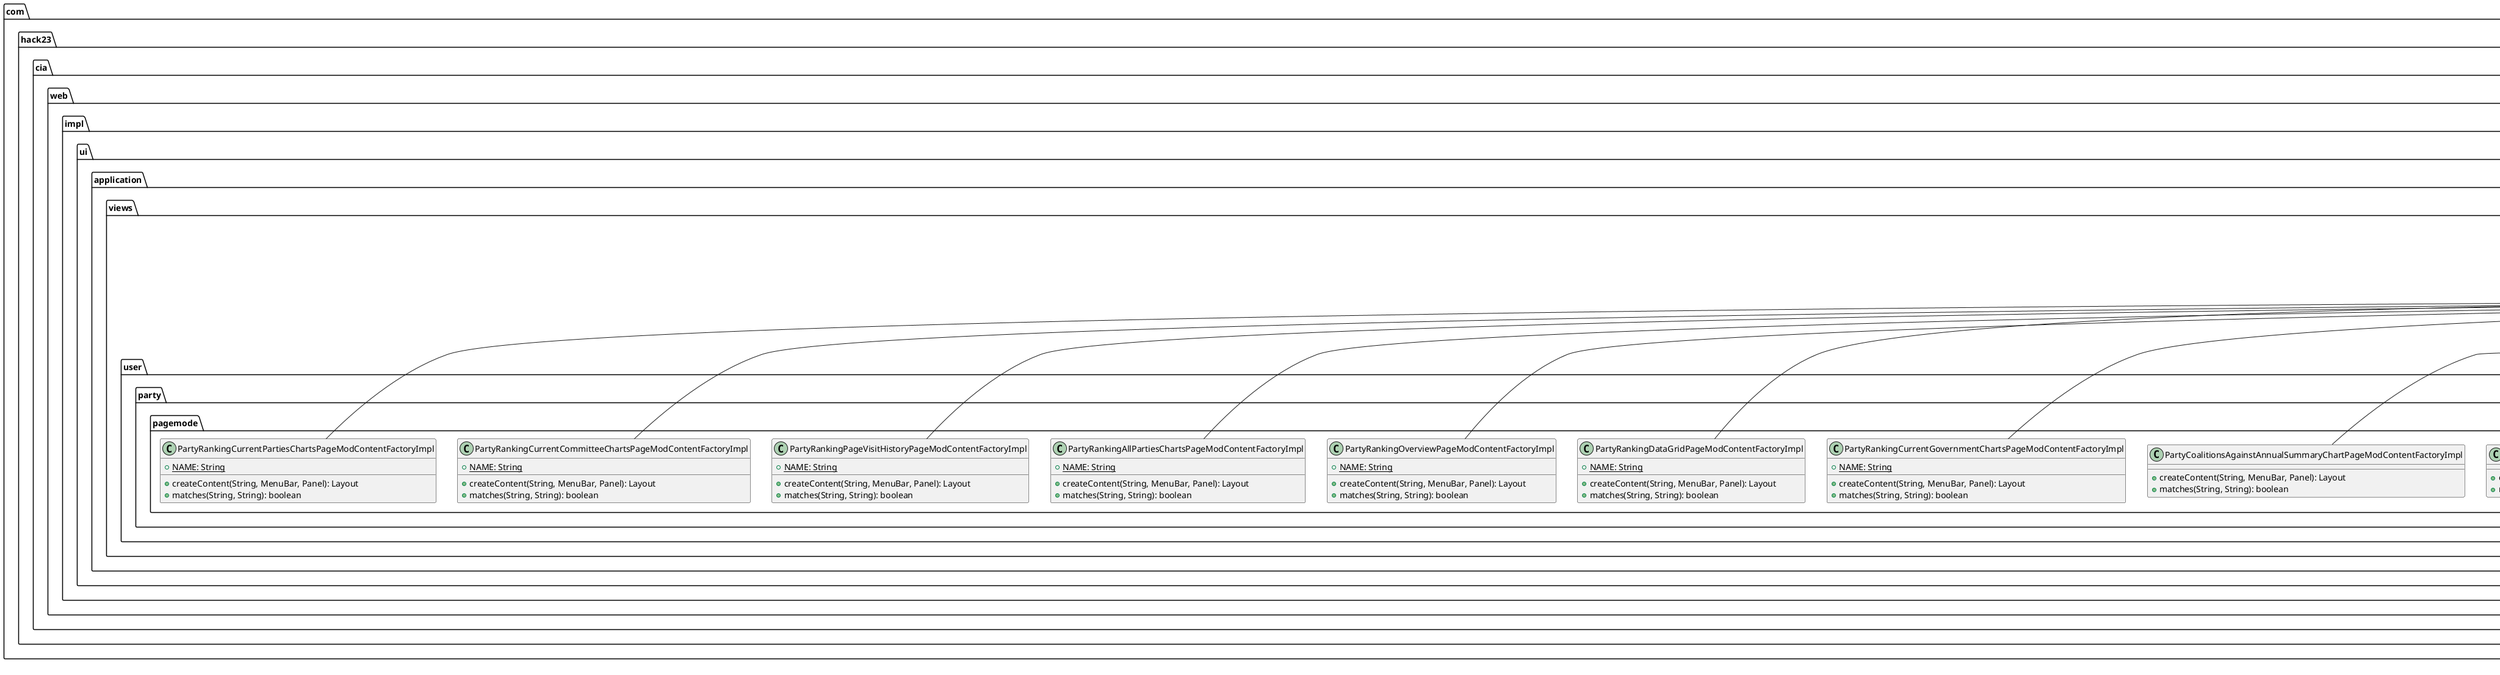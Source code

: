 @startuml
    namespace com.hack23.cia.web.impl.ui.application.views.user.party.pagemode {

        class PartyDocumentActivityPageModContentFactoryImpl [[PartyDocumentActivityPageModContentFactoryImpl.html]] {
            +createContent(String, MenuBar, Panel): Layout
            +matches(String, String): boolean
        }

        class PartyPageVisitHistoryPageModContentFactoryImpl [[PartyPageVisitHistoryPageModContentFactoryImpl.html]] {
            +createContent(String, MenuBar, Panel): Layout
            +matches(String, String): boolean
        }

        class PartyRankingOverviewPageModContentFactoryImpl [[PartyRankingOverviewPageModContentFactoryImpl.html]] {
            {static} +NAME: String
            +createContent(String, MenuBar, Panel): Layout
            +matches(String, String): boolean
        }

        class PartyVoteHistoryPageModContentFactoryImpl [[PartyVoteHistoryPageModContentFactoryImpl.html]] {
            +createContent(String, MenuBar, Panel): Layout
            +matches(String, String): boolean
        }

        class PartyCurrentMembersPageModContentFactoryImpl [[PartyCurrentMembersPageModContentFactoryImpl.html]] {
            +createContent(String, MenuBar, Panel): Layout
            +matches(String, String): boolean
        }

        class PartyCurrentLeadersPageModContentFactoryImpl [[PartyCurrentLeadersPageModContentFactoryImpl.html]] {
            +createContent(String, MenuBar, Panel): Layout
            +matches(String, String): boolean
        }

        class PartyWonDailySummaryChartPageModContentFactoryImpl [[PartyWonDailySummaryChartPageModContentFactoryImpl.html]] {
            +createContent(String, MenuBar, Panel): Layout
            +matches(String, String): boolean
        }

        class PartyCommitteeBallotDecisionSummaryPageModContentFactoryImpl [[PartyCommitteeBallotDecisionSummaryPageModContentFactoryImpl.html]] {
            +createContent(String, MenuBar, Panel): Layout
            +matches(String, String): boolean
        }

        class PartyRoleGhantPageModContentFactoryImpl [[PartyRoleGhantPageModContentFactoryImpl.html]] {
            +createContent(String, MenuBar, Panel): Layout
            +matches(String, String): boolean
        }

        class PartyCoalitionsAgainstAnnualSummaryChartPageModContentFactoryImpl [[PartyCoalitionsAgainstAnnualSummaryChartPageModContentFactoryImpl.html]] {
            +createContent(String, MenuBar, Panel): Layout
            +matches(String, String): boolean
        }

        class PartyRankingPageVisitHistoryPageModContentFactoryImpl [[PartyRankingPageVisitHistoryPageModContentFactoryImpl.html]] {
            {static} +NAME: String
            +createContent(String, MenuBar, Panel): Layout
            +matches(String, String): boolean
        }

        class PartySupportAnnualSummaryChartPageModContentFactoryImpl [[PartySupportAnnualSummaryChartPageModContentFactoryImpl.html]] {
            +createContent(String, MenuBar, Panel): Layout
            +matches(String, String): boolean
        }

        class PartyOverviewPageModContentFactoryImpl [[PartyOverviewPageModContentFactoryImpl.html]] {
            +createContent(String, MenuBar, Panel): Layout
            +matches(String, String): boolean
        }

        class PartyRankingCurrentGovernmentChartsPageModContentFactoryImpl [[PartyRankingCurrentGovernmentChartsPageModContentFactoryImpl.html]] {
            {static} +NAME: String
            +createContent(String, MenuBar, Panel): Layout
            +matches(String, String): boolean
        }

        class PartyGovernmentRolesPageModContentFactoryImpl [[PartyGovernmentRolesPageModContentFactoryImpl.html]] {
            +createContent(String, MenuBar, Panel): Layout
            +matches(String, String): boolean
        }

        class PartyLeaderHistoryPageModContentFactoryImpl [[PartyLeaderHistoryPageModContentFactoryImpl.html]] {
            +createContent(String, MenuBar, Panel): Layout
            +matches(String, String): boolean
        }

        class PartyCommitteeRolesPageModContentFactoryImpl [[PartyCommitteeRolesPageModContentFactoryImpl.html]] {
            +createContent(String, MenuBar, Panel): Layout
            +matches(String, String): boolean
        }

        class PartyRankingCurrentPartiesChartsPageModContentFactoryImpl [[PartyRankingCurrentPartiesChartsPageModContentFactoryImpl.html]] {
            {static} +NAME: String
            +createContent(String, MenuBar, Panel): Layout
            +matches(String, String): boolean
        }

        class PartyMemberHistoryPageModContentFactoryImpl [[PartyMemberHistoryPageModContentFactoryImpl.html]] {
            +createContent(String, MenuBar, Panel): Layout
            +matches(String, String): boolean
        }

        class PartyRankingAllPartiesChartsPageModContentFactoryImpl [[PartyRankingAllPartiesChartsPageModContentFactoryImpl.html]] {
            {static} +NAME: String
            +createContent(String, MenuBar, Panel): Layout
            +matches(String, String): boolean
        }

        class PartyRankingCurrentCommitteeChartsPageModContentFactoryImpl [[PartyRankingCurrentCommitteeChartsPageModContentFactoryImpl.html]] {
            {static} +NAME: String
            +createContent(String, MenuBar, Panel): Layout
            +matches(String, String): boolean
        }

        class PartyDocumentHistoryPageModContentFactoryImpl [[PartyDocumentHistoryPageModContentFactoryImpl.html]] {
            +createContent(String, MenuBar, Panel): Layout
            +matches(String, String): boolean
        }

        class PartyRankingDataGridPageModContentFactoryImpl [[PartyRankingDataGridPageModContentFactoryImpl.html]] {
            {static} +NAME: String
            +createContent(String, MenuBar, Panel): Layout
            +matches(String, String): boolean
        }

        com.hack23.cia.web.impl.ui.application.views.common.pagemode.AbstractItemPageModContentFactoryImpl <|-- PartyDocumentActivityPageModContentFactoryImpl
        com.hack23.cia.web.impl.ui.application.views.common.pagemode.AbstractItemPageModContentFactoryImpl <|-- PartyPageVisitHistoryPageModContentFactoryImpl
        com.hack23.cia.web.impl.ui.application.views.common.pagemode.AbstractBasicPageModContentFactoryImpl <|-- PartyRankingOverviewPageModContentFactoryImpl
        com.hack23.cia.web.impl.ui.application.views.common.pagemode.AbstractItemPageModContentFactoryImpl <|-- PartyVoteHistoryPageModContentFactoryImpl
        com.hack23.cia.web.impl.ui.application.views.common.pagemode.AbstractItemPageModContentFactoryImpl <|-- PartyCurrentMembersPageModContentFactoryImpl
        com.hack23.cia.web.impl.ui.application.views.common.pagemode.AbstractItemPageModContentFactoryImpl <|-- PartyCurrentLeadersPageModContentFactoryImpl
        com.hack23.cia.web.impl.ui.application.views.common.pagemode.AbstractItemPageModContentFactoryImpl <|-- PartyWonDailySummaryChartPageModContentFactoryImpl
        com.hack23.cia.web.impl.ui.application.views.common.pagemode.AbstractItemPageModContentFactoryImpl <|-- PartyCommitteeBallotDecisionSummaryPageModContentFactoryImpl
        com.hack23.cia.web.impl.ui.application.views.common.pagemode.AbstractItemPageModContentFactoryImpl <|-- PartyRoleGhantPageModContentFactoryImpl
        com.hack23.cia.web.impl.ui.application.views.common.pagemode.AbstractItemPageModContentFactoryImpl <|-- PartyCoalitionsAgainstAnnualSummaryChartPageModContentFactoryImpl
        com.hack23.cia.web.impl.ui.application.views.common.pagemode.AbstractBasicPageModContentFactoryImpl <|-- PartyRankingPageVisitHistoryPageModContentFactoryImpl
        com.hack23.cia.web.impl.ui.application.views.common.pagemode.AbstractItemPageModContentFactoryImpl <|-- PartySupportAnnualSummaryChartPageModContentFactoryImpl
        com.hack23.cia.web.impl.ui.application.views.common.pagemode.AbstractItemPageModContentFactoryImpl <|-- PartyOverviewPageModContentFactoryImpl
        com.hack23.cia.web.impl.ui.application.views.common.pagemode.AbstractBasicPageModContentFactoryImpl <|-- PartyRankingCurrentGovernmentChartsPageModContentFactoryImpl
        com.hack23.cia.web.impl.ui.application.views.common.pagemode.AbstractItemPageModContentFactoryImpl <|-- PartyGovernmentRolesPageModContentFactoryImpl
        com.hack23.cia.web.impl.ui.application.views.common.pagemode.AbstractItemPageModContentFactoryImpl <|-- PartyLeaderHistoryPageModContentFactoryImpl
        com.hack23.cia.web.impl.ui.application.views.common.pagemode.AbstractItemPageModContentFactoryImpl <|-- PartyCommitteeRolesPageModContentFactoryImpl
        com.hack23.cia.web.impl.ui.application.views.common.pagemode.AbstractBasicPageModContentFactoryImpl <|-- PartyRankingCurrentPartiesChartsPageModContentFactoryImpl
        com.hack23.cia.web.impl.ui.application.views.common.pagemode.AbstractItemPageModContentFactoryImpl <|-- PartyMemberHistoryPageModContentFactoryImpl
        com.hack23.cia.web.impl.ui.application.views.common.pagemode.AbstractBasicPageModContentFactoryImpl <|-- PartyRankingAllPartiesChartsPageModContentFactoryImpl
        com.hack23.cia.web.impl.ui.application.views.common.pagemode.AbstractBasicPageModContentFactoryImpl <|-- PartyRankingCurrentCommitteeChartsPageModContentFactoryImpl
        com.hack23.cia.web.impl.ui.application.views.common.pagemode.AbstractItemPageModContentFactoryImpl <|-- PartyDocumentHistoryPageModContentFactoryImpl
        com.hack23.cia.web.impl.ui.application.views.common.pagemode.AbstractBasicPageModContentFactoryImpl <|-- PartyRankingDataGridPageModContentFactoryImpl
    }

    namespace com.hack23.cia.web.impl.ui.application.views.common.pagemode {
        abstract class AbstractItemPageModContentFactoryImpl<T> [[../../../common/pagemode/AbstractItemPageModContentFactoryImpl.html]] {
            {abstract} #getItem(String): T
        }
        abstract class AbstractBasicPageModContentFactoryImpl [[../../../common/pagemode/AbstractBasicPageModContentFactoryImpl.html]]
    }

    center footer UMLDoclet 2.0.12, PlantUML 1.2020.16
@enduml
